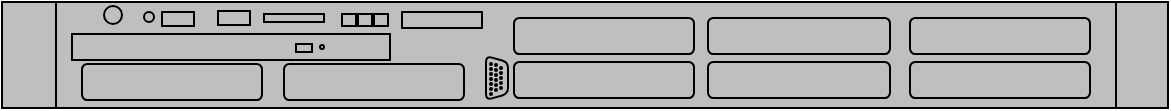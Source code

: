 <mxfile pages="1" version="11.2.8" type="github"><diagram id="IUwTLSUyQmy1lXbIlz36" name="Page-1"><mxGraphModel dx="1408" dy="699" grid="1" gridSize="1" guides="1" tooltips="1" connect="1" arrows="1" fold="1" page="1" pageScale="1" pageWidth="850" pageHeight="1100" math="0" shadow="0"><root><mxCell id="0"/><mxCell id="4bQkhvT4Ga9R7pVFR9mO-4" value="Working" parent="0"/><mxCell id="P71XTfEhuK5SKAH7eSlZ-2" value="" style="group" vertex="1" connectable="0" parent="4bQkhvT4Ga9R7pVFR9mO-4"><mxGeometry x="87" y="194" width="583" height="53" as="geometry"/></mxCell><mxCell id="4bQkhvT4Ga9R7pVFR9mO-56" value="" style="group" parent="P71XTfEhuK5SKAH7eSlZ-2" vertex="1" connectable="0"><mxGeometry width="583" height="53" as="geometry"/></mxCell><mxCell id="4bQkhvT4Ga9R7pVFR9mO-57" value="" style="rounded=0;whiteSpace=wrap;html=1;fillColor=#BFBFBF;" parent="4bQkhvT4Ga9R7pVFR9mO-56" vertex="1"><mxGeometry width="583" height="53" as="geometry"/></mxCell><mxCell id="4bQkhvT4Ga9R7pVFR9mO-58" value="" style="rounded=0;whiteSpace=wrap;html=1;fillColor=#BFBFBF;" parent="4bQkhvT4Ga9R7pVFR9mO-56" vertex="1"><mxGeometry width="27" height="53" as="geometry"/></mxCell><object label="" id="4bQkhvT4Ga9R7pVFR9mO-59"><mxCell style="rounded=1;whiteSpace=wrap;html=1;fillColor=#BFBFBF;" parent="4bQkhvT4Ga9R7pVFR9mO-56" vertex="1"><mxGeometry x="40" y="31" width="90" height="18" as="geometry"/></mxCell></object><mxCell id="4bQkhvT4Ga9R7pVFR9mO-60" value="" style="rounded=1;whiteSpace=wrap;html=1;fillColor=#BFBFBF;" parent="4bQkhvT4Ga9R7pVFR9mO-56" vertex="1"><mxGeometry x="141" y="31" width="90" height="18" as="geometry"/></mxCell><mxCell id="4bQkhvT4Ga9R7pVFR9mO-61" value="" style="rounded=1;whiteSpace=wrap;html=1;fillColor=#BFBFBF;" parent="4bQkhvT4Ga9R7pVFR9mO-56" vertex="1"><mxGeometry x="256" y="30" width="90" height="18" as="geometry"/></mxCell><mxCell id="4bQkhvT4Ga9R7pVFR9mO-62" value="" style="rounded=1;whiteSpace=wrap;html=1;fillColor=#BFBFBF;" parent="4bQkhvT4Ga9R7pVFR9mO-56" vertex="1"><mxGeometry x="353" y="30" width="91" height="18" as="geometry"/></mxCell><mxCell id="4bQkhvT4Ga9R7pVFR9mO-63" value="" style="rounded=1;whiteSpace=wrap;html=1;fillColor=#BFBFBF;" parent="4bQkhvT4Ga9R7pVFR9mO-56" vertex="1"><mxGeometry x="454" y="30" width="90" height="18" as="geometry"/></mxCell><mxCell id="4bQkhvT4Ga9R7pVFR9mO-64" value="" style="rounded=1;whiteSpace=wrap;html=1;fillColor=#BFBFBF;" parent="4bQkhvT4Ga9R7pVFR9mO-56" vertex="1"><mxGeometry x="256" y="8" width="90" height="18" as="geometry"/></mxCell><mxCell id="4bQkhvT4Ga9R7pVFR9mO-65" value="" style="rounded=1;whiteSpace=wrap;html=1;fillColor=#BFBFBF;" parent="4bQkhvT4Ga9R7pVFR9mO-56" vertex="1"><mxGeometry x="353" y="8" width="91" height="18" as="geometry"/></mxCell><mxCell id="4bQkhvT4Ga9R7pVFR9mO-66" value="" style="rounded=1;whiteSpace=wrap;html=1;fillColor=#BFBFBF;" parent="4bQkhvT4Ga9R7pVFR9mO-56" vertex="1"><mxGeometry x="454" y="8" width="90" height="18" as="geometry"/></mxCell><mxCell id="4bQkhvT4Ga9R7pVFR9mO-67" value="" style="rounded=0;whiteSpace=wrap;html=1;fillColor=#BFBFBF;" parent="4bQkhvT4Ga9R7pVFR9mO-56" vertex="1"><mxGeometry x="35" y="16" width="159" height="13" as="geometry"/></mxCell><mxCell id="4bQkhvT4Ga9R7pVFR9mO-68" value="" style="rounded=0;whiteSpace=wrap;html=1;fillColor=#BFBFBF;" parent="4bQkhvT4Ga9R7pVFR9mO-56" vertex="1"><mxGeometry x="147" y="21" width="8" height="4" as="geometry"/></mxCell><mxCell id="4bQkhvT4Ga9R7pVFR9mO-69" value="" style="ellipse;whiteSpace=wrap;html=1;aspect=fixed;fillColor=#BFBFBF;" parent="4bQkhvT4Ga9R7pVFR9mO-56" vertex="1"><mxGeometry x="159" y="21.5" width="2" height="2" as="geometry"/></mxCell><mxCell id="4bQkhvT4Ga9R7pVFR9mO-70" value="" style="ellipse;whiteSpace=wrap;html=1;aspect=fixed;fillColor=#BFBFBF;" parent="4bQkhvT4Ga9R7pVFR9mO-56" vertex="1"><mxGeometry x="51" y="2" width="9" height="9" as="geometry"/></mxCell><mxCell id="4bQkhvT4Ga9R7pVFR9mO-71" value="" style="ellipse;whiteSpace=wrap;html=1;aspect=fixed;fillColor=#BFBFBF;" parent="4bQkhvT4Ga9R7pVFR9mO-56" vertex="1"><mxGeometry x="71" y="5" width="5" height="5" as="geometry"/></mxCell><mxCell id="4bQkhvT4Ga9R7pVFR9mO-72" value="" style="rounded=0;whiteSpace=wrap;html=1;fillColor=#BFBFBF;" parent="4bQkhvT4Ga9R7pVFR9mO-56" vertex="1"><mxGeometry x="80" y="5" width="16" height="7" as="geometry"/></mxCell><mxCell id="4bQkhvT4Ga9R7pVFR9mO-73" value="" style="rounded=0;whiteSpace=wrap;html=1;fillColor=#BFBFBF;" parent="4bQkhvT4Ga9R7pVFR9mO-56" vertex="1"><mxGeometry x="108" y="4.5" width="16" height="7" as="geometry"/></mxCell><mxCell id="4bQkhvT4Ga9R7pVFR9mO-74" value="" style="rounded=0;whiteSpace=wrap;html=1;fillColor=#BFBFBF;" parent="4bQkhvT4Ga9R7pVFR9mO-56" vertex="1"><mxGeometry x="170" y="6" width="7" height="6" as="geometry"/></mxCell><mxCell id="4bQkhvT4Ga9R7pVFR9mO-75" value="" style="rounded=0;whiteSpace=wrap;html=1;fillColor=#BFBFBF;" parent="4bQkhvT4Ga9R7pVFR9mO-56" vertex="1"><mxGeometry x="178" y="6" width="7" height="6" as="geometry"/></mxCell><mxCell id="4bQkhvT4Ga9R7pVFR9mO-76" value="" style="rounded=0;whiteSpace=wrap;html=1;fillColor=#BFBFBF;" parent="4bQkhvT4Ga9R7pVFR9mO-56" vertex="1"><mxGeometry x="186" y="6" width="7" height="6" as="geometry"/></mxCell><mxCell id="4bQkhvT4Ga9R7pVFR9mO-77" value="" style="rounded=0;whiteSpace=wrap;html=1;fillColor=#BFBFBF;" parent="4bQkhvT4Ga9R7pVFR9mO-56" vertex="1"><mxGeometry x="557" width="26" height="53" as="geometry"/></mxCell><mxCell id="4bQkhvT4Ga9R7pVFR9mO-78" value="" style="rounded=0;whiteSpace=wrap;html=1;fillColor=#BFBFBF;" parent="4bQkhvT4Ga9R7pVFR9mO-56" vertex="1"><mxGeometry x="200" y="5" width="40" height="8" as="geometry"/></mxCell><mxCell id="4bQkhvT4Ga9R7pVFR9mO-79" value="" style="rounded=0;whiteSpace=wrap;html=1;fillColor=#BFBFBF;" parent="4bQkhvT4Ga9R7pVFR9mO-56" vertex="1"><mxGeometry x="131" y="6" width="30" height="4" as="geometry"/></mxCell><mxCell id="4bQkhvT4Ga9R7pVFR9mO-80" value="" style="shape=trapezoid;perimeter=trapezoidPerimeter;whiteSpace=wrap;html=1;fillColor=#BFBFBF;rounded=1;rotation=0;direction=south;arcSize=6;size=0.14;" parent="4bQkhvT4Ga9R7pVFR9mO-56" vertex="1"><mxGeometry x="242" y="27" width="11" height="22" as="geometry"/></mxCell><mxCell id="4bQkhvT4Ga9R7pVFR9mO-81" value="" style="ellipse;whiteSpace=wrap;html=1;aspect=fixed;rounded=1;fillColor=#BFBFBF;" parent="4bQkhvT4Ga9R7pVFR9mO-56" vertex="1"><mxGeometry x="244" y="33" width="1" height="1" as="geometry"/></mxCell><mxCell id="4bQkhvT4Ga9R7pVFR9mO-82" value="" style="ellipse;whiteSpace=wrap;html=1;aspect=fixed;rounded=1;fillColor=#BFBFBF;" parent="4bQkhvT4Ga9R7pVFR9mO-56" vertex="1"><mxGeometry x="246.5" y="31" width="1" height="1" as="geometry"/></mxCell><mxCell id="4bQkhvT4Ga9R7pVFR9mO-83" value="" style="ellipse;whiteSpace=wrap;html=1;aspect=fixed;rounded=1;fillColor=#BFBFBF;" parent="4bQkhvT4Ga9R7pVFR9mO-56" vertex="1"><mxGeometry x="246.5" y="33.5" width="1" height="1" as="geometry"/></mxCell><mxCell id="4bQkhvT4Ga9R7pVFR9mO-84" value="" style="ellipse;whiteSpace=wrap;html=1;aspect=fixed;rounded=1;fillColor=#BFBFBF;" parent="4bQkhvT4Ga9R7pVFR9mO-56" vertex="1"><mxGeometry x="249" y="32.5" width="1" height="1" as="geometry"/></mxCell><mxCell id="4bQkhvT4Ga9R7pVFR9mO-85" value="" style="ellipse;whiteSpace=wrap;html=1;aspect=fixed;rounded=1;fillColor=#BFBFBF;" parent="4bQkhvT4Ga9R7pVFR9mO-56" vertex="1"><mxGeometry x="244" y="30.5" width="1" height="1" as="geometry"/></mxCell><mxCell id="4bQkhvT4Ga9R7pVFR9mO-86" value="" style="ellipse;whiteSpace=wrap;html=1;aspect=fixed;rounded=1;fillColor=#BFBFBF;" parent="4bQkhvT4Ga9R7pVFR9mO-56" vertex="1"><mxGeometry x="244" y="35.5" width="1" height="1" as="geometry"/></mxCell><mxCell id="4bQkhvT4Ga9R7pVFR9mO-87" value="" style="ellipse;whiteSpace=wrap;html=1;aspect=fixed;rounded=1;fillColor=#BFBFBF;" parent="4bQkhvT4Ga9R7pVFR9mO-56" vertex="1"><mxGeometry x="246.5" y="36" width="1" height="1" as="geometry"/></mxCell><mxCell id="4bQkhvT4Ga9R7pVFR9mO-88" value="" style="ellipse;whiteSpace=wrap;html=1;aspect=fixed;rounded=1;fillColor=#BFBFBF;" parent="4bQkhvT4Ga9R7pVFR9mO-56" vertex="1"><mxGeometry x="246.5" y="38.5" width="1" height="1" as="geometry"/></mxCell><mxCell id="4bQkhvT4Ga9R7pVFR9mO-89" value="" style="ellipse;whiteSpace=wrap;html=1;aspect=fixed;rounded=1;fillColor=#BFBFBF;" parent="4bQkhvT4Ga9R7pVFR9mO-56" vertex="1"><mxGeometry x="249" y="35" width="1" height="1" as="geometry"/></mxCell><mxCell id="4bQkhvT4Ga9R7pVFR9mO-90" value="" style="ellipse;whiteSpace=wrap;html=1;aspect=fixed;rounded=1;fillColor=#BFBFBF;" parent="4bQkhvT4Ga9R7pVFR9mO-56" vertex="1"><mxGeometry x="249" y="37.5" width="1" height="1" as="geometry"/></mxCell><mxCell id="4bQkhvT4Ga9R7pVFR9mO-91" value="" style="ellipse;whiteSpace=wrap;html=1;aspect=fixed;rounded=1;fillColor=#BFBFBF;" parent="4bQkhvT4Ga9R7pVFR9mO-56" vertex="1"><mxGeometry x="246.5" y="41" width="1" height="1" as="geometry"/></mxCell><mxCell id="4bQkhvT4Ga9R7pVFR9mO-92" value="" style="ellipse;whiteSpace=wrap;html=1;aspect=fixed;rounded=1;fillColor=#BFBFBF;" parent="4bQkhvT4Ga9R7pVFR9mO-56" vertex="1"><mxGeometry x="249" y="40" width="1" height="1" as="geometry"/></mxCell><mxCell id="4bQkhvT4Ga9R7pVFR9mO-93" value="" style="ellipse;whiteSpace=wrap;html=1;aspect=fixed;rounded=1;fillColor=#BFBFBF;" parent="4bQkhvT4Ga9R7pVFR9mO-56" vertex="1"><mxGeometry x="249" y="42.5" width="1" height="1" as="geometry"/></mxCell><mxCell id="4bQkhvT4Ga9R7pVFR9mO-94" value="" style="ellipse;whiteSpace=wrap;html=1;aspect=fixed;rounded=1;fillColor=#BFBFBF;" parent="4bQkhvT4Ga9R7pVFR9mO-56" vertex="1"><mxGeometry x="244" y="40.5" width="1" height="1" as="geometry"/></mxCell><mxCell id="4bQkhvT4Ga9R7pVFR9mO-95" value="" style="ellipse;whiteSpace=wrap;html=1;aspect=fixed;rounded=1;fillColor=#BFBFBF;" parent="4bQkhvT4Ga9R7pVFR9mO-56" vertex="1"><mxGeometry x="244" y="38" width="1" height="1" as="geometry"/></mxCell><mxCell id="4bQkhvT4Ga9R7pVFR9mO-96" value="" style="ellipse;whiteSpace=wrap;html=1;aspect=fixed;rounded=1;fillColor=#BFBFBF;" parent="4bQkhvT4Ga9R7pVFR9mO-56" vertex="1"><mxGeometry x="244" y="43" width="1" height="1" as="geometry"/></mxCell><mxCell id="4bQkhvT4Ga9R7pVFR9mO-97" value="" style="ellipse;whiteSpace=wrap;html=1;aspect=fixed;rounded=1;fillColor=#BFBFBF;" parent="4bQkhvT4Ga9R7pVFR9mO-56" vertex="1"><mxGeometry x="244" y="45.5" width="1" height="1" as="geometry"/></mxCell><mxCell id="4bQkhvT4Ga9R7pVFR9mO-98" value="" style="ellipse;whiteSpace=wrap;html=1;aspect=fixed;rounded=1;fillColor=#BFBFBF;" parent="4bQkhvT4Ga9R7pVFR9mO-56" vertex="1"><mxGeometry x="246.5" y="43.5" width="1" height="1" as="geometry"/></mxCell></root></mxGraphModel></diagram></mxfile>